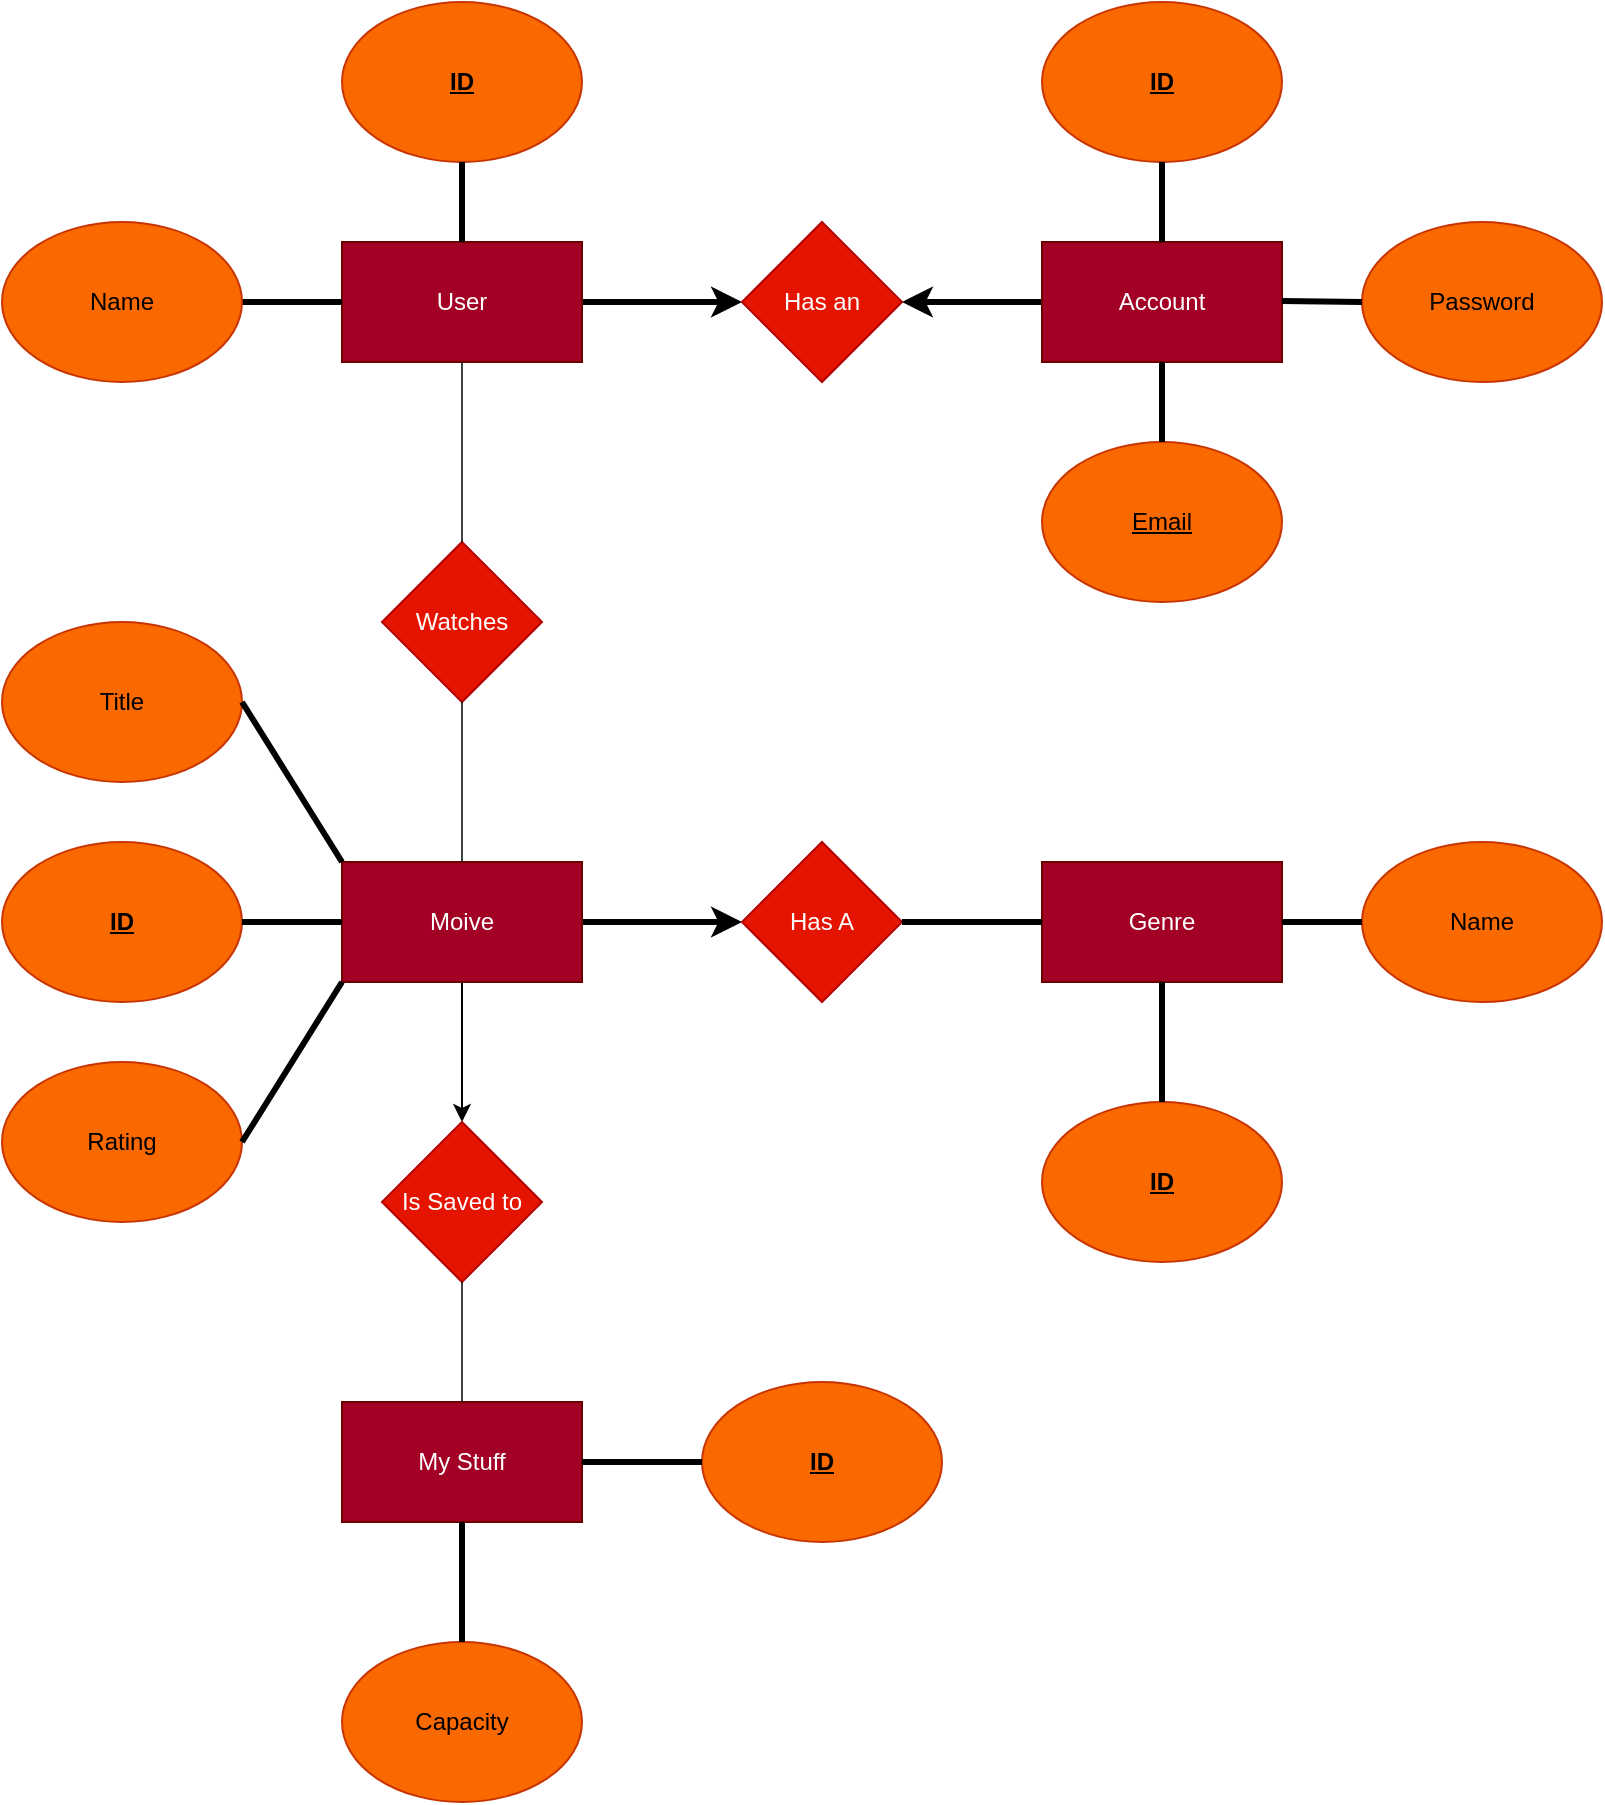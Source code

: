 <mxfile><diagram id="81bfyEdujccl6jU4aQsM" name="Page-1"><mxGraphModel dx="1637" dy="1295" grid="1" gridSize="10" guides="1" tooltips="1" connect="1" arrows="1" fold="1" page="0" pageScale="1" pageWidth="850" pageHeight="1100" background="none" math="0" shadow="0"><root><mxCell id="0"/><mxCell id="1" parent="0"/><mxCell id="2" value="Genre" style="rounded=0;whiteSpace=wrap;html=1;fillColor=#a20025;fontColor=#ffffff;strokeColor=#6F0000;" parent="1" vertex="1"><mxGeometry x="500" y="390" width="120" height="60" as="geometry"/></mxCell><mxCell id="28" style="edgeStyle=none;html=1;exitX=1;exitY=0.5;exitDx=0;exitDy=0;entryX=0;entryY=0.5;entryDx=0;entryDy=0;strokeColor=default;strokeWidth=3;" parent="1" source="3" target="6" edge="1"><mxGeometry relative="1" as="geometry"/></mxCell><mxCell id="3" value="User" style="rounded=0;whiteSpace=wrap;html=1;fillColor=#a20025;fontColor=#ffffff;strokeColor=#6F0000;" parent="1" vertex="1"><mxGeometry x="150" y="80" width="120" height="60" as="geometry"/></mxCell><mxCell id="22" style="edgeStyle=none;html=1;exitX=1;exitY=0.5;exitDx=0;exitDy=0;entryX=0;entryY=0.5;entryDx=0;entryDy=0;strokeColor=default;strokeWidth=3;" parent="1" source="4" target="20" edge="1"><mxGeometry relative="1" as="geometry"/></mxCell><mxCell id="56" value="" style="edgeStyle=none;html=1;" edge="1" parent="1" source="4" target="23"><mxGeometry relative="1" as="geometry"/></mxCell><mxCell id="4" value="Moive" style="rounded=0;whiteSpace=wrap;html=1;fillColor=#a20025;fontColor=#ffffff;strokeColor=#6F0000;gradientColor=none;" parent="1" vertex="1"><mxGeometry x="150" y="390" width="120" height="60" as="geometry"/></mxCell><mxCell id="29" style="edgeStyle=none;html=1;exitX=0;exitY=0.5;exitDx=0;exitDy=0;entryX=1;entryY=0.5;entryDx=0;entryDy=0;strokeColor=default;strokeWidth=3;" parent="1" source="5" target="6" edge="1"><mxGeometry relative="1" as="geometry"/></mxCell><mxCell id="5" value="Account" style="rounded=0;whiteSpace=wrap;html=1;fillColor=#a20025;fontColor=#ffffff;strokeColor=#6F0000;" parent="1" vertex="1"><mxGeometry x="500" y="80" width="120" height="60" as="geometry"/></mxCell><mxCell id="6" value="Has an" style="rhombus;whiteSpace=wrap;html=1;fillColor=#e51400;fontColor=#ffffff;strokeColor=#B20000;" parent="1" vertex="1"><mxGeometry x="350" y="70" width="80" height="80" as="geometry"/></mxCell><mxCell id="11" value="Password" style="ellipse;whiteSpace=wrap;html=1;fillColor=#fa6800;fontColor=#000000;strokeColor=#C73500;" parent="1" vertex="1"><mxGeometry x="660" y="70" width="120" height="80" as="geometry"/></mxCell><mxCell id="12" value="&lt;u&gt;&lt;b&gt;ID&lt;/b&gt;&lt;/u&gt;" style="ellipse;whiteSpace=wrap;html=1;fillColor=#fa6800;fontColor=#000000;strokeColor=#C73500;" parent="1" vertex="1"><mxGeometry x="500" y="-40" width="120" height="80" as="geometry"/></mxCell><mxCell id="13" value="&lt;u&gt;Email&lt;/u&gt;" style="ellipse;whiteSpace=wrap;html=1;fillColor=#fa6800;fontColor=#000000;strokeColor=#C73500;" parent="1" vertex="1"><mxGeometry x="500" y="180" width="120" height="80" as="geometry"/></mxCell><mxCell id="16" value="" style="endArrow=none;html=1;strokeColor=default;exitX=0.5;exitY=1;exitDx=0;exitDy=0;entryX=0.5;entryY=0;entryDx=0;entryDy=0;fontStyle=0;strokeWidth=3;" parent="1" source="12" target="5" edge="1"><mxGeometry width="50" height="50" relative="1" as="geometry"><mxPoint x="470" y="40" as="sourcePoint"/><mxPoint x="580" y="40" as="targetPoint"/></mxGeometry></mxCell><mxCell id="17" value="" style="endArrow=none;html=1;strokeColor=default;exitX=1;exitY=0.5;exitDx=0;exitDy=0;entryX=0;entryY=0.5;entryDx=0;entryDy=0;fontStyle=0;strokeWidth=3;" parent="1" target="11" edge="1"><mxGeometry width="50" height="50" relative="1" as="geometry"><mxPoint x="620" y="109.5" as="sourcePoint"/><mxPoint x="730" y="109.5" as="targetPoint"/></mxGeometry></mxCell><mxCell id="18" value="" style="endArrow=none;html=1;strokeColor=default;exitX=0.5;exitY=1;exitDx=0;exitDy=0;entryX=0.5;entryY=0;entryDx=0;entryDy=0;fontStyle=0;strokeWidth=3;" parent="1" source="5" target="13" edge="1"><mxGeometry width="50" height="50" relative="1" as="geometry"><mxPoint x="540" y="180" as="sourcePoint"/><mxPoint x="650" y="180" as="targetPoint"/></mxGeometry></mxCell><mxCell id="19" value="Watches" style="rhombus;whiteSpace=wrap;html=1;fillColor=#e51400;fontColor=#ffffff;strokeColor=#B20000;" parent="1" vertex="1"><mxGeometry x="170" y="230" width="80" height="80" as="geometry"/></mxCell><mxCell id="20" value="Has A" style="rhombus;whiteSpace=wrap;html=1;fillColor=#e51400;fontColor=#ffffff;strokeColor=#B20000;" parent="1" vertex="1"><mxGeometry x="350" y="380" width="80" height="80" as="geometry"/></mxCell><mxCell id="21" value="" style="endArrow=none;html=1;strokeColor=default;entryX=0;entryY=0.5;entryDx=0;entryDy=0;fontStyle=0;strokeWidth=3;exitX=1;exitY=0.5;exitDx=0;exitDy=0;" parent="1" source="20" target="2" edge="1"><mxGeometry width="50" height="50" relative="1" as="geometry"><mxPoint x="440" y="390.5" as="sourcePoint"/><mxPoint x="510" y="390" as="targetPoint"/></mxGeometry></mxCell><mxCell id="23" value="Is Saved to" style="rhombus;whiteSpace=wrap;html=1;fillColor=#e51400;fontColor=#ffffff;strokeColor=#B20000;" parent="1" vertex="1"><mxGeometry x="170" y="520" width="80" height="80" as="geometry"/></mxCell><mxCell id="24" value="My Stuff" style="rounded=0;whiteSpace=wrap;html=1;fillColor=#a20025;fontColor=#ffffff;strokeColor=#6F0000;" parent="1" vertex="1"><mxGeometry x="150" y="660" width="120" height="60" as="geometry"/></mxCell><mxCell id="25" value="" style="endArrow=none;html=1;strokeColor=default;exitX=0.5;exitY=1;exitDx=0;exitDy=0;entryX=0.5;entryY=0;entryDx=0;entryDy=0;fontStyle=0;strokeWidth=0.75;" parent="1" source="3" target="19" edge="1"><mxGeometry width="50" height="50" relative="1" as="geometry"><mxPoint x="280" y="120" as="sourcePoint"/><mxPoint x="360" y="120" as="targetPoint"/></mxGeometry></mxCell><mxCell id="27" value="" style="endArrow=none;html=1;strokeColor=default;exitX=0.5;exitY=0;exitDx=0;exitDy=0;entryX=0.5;entryY=1;entryDx=0;entryDy=0;fontStyle=0;strokeWidth=0.75;" parent="1" source="4" target="19" edge="1"><mxGeometry width="50" height="50" relative="1" as="geometry"><mxPoint x="220" y="150" as="sourcePoint"/><mxPoint x="220" y="240" as="targetPoint"/></mxGeometry></mxCell><mxCell id="30" value="&lt;u&gt;&lt;b&gt;ID&lt;/b&gt;&lt;/u&gt;" style="ellipse;whiteSpace=wrap;html=1;fillColor=#fa6800;fontColor=#000000;strokeColor=#C73500;" parent="1" vertex="1"><mxGeometry x="150" y="-40" width="120" height="80" as="geometry"/></mxCell><mxCell id="36" value="Title" style="ellipse;whiteSpace=wrap;html=1;fillColor=#fa6800;fontColor=#000000;strokeColor=#C73500;" parent="1" vertex="1"><mxGeometry x="-20" y="270" width="120" height="80" as="geometry"/></mxCell><mxCell id="37" value="" style="endArrow=none;html=1;strokeColor=default;entryX=1;entryY=0.5;entryDx=0;entryDy=0;fontStyle=0;strokeWidth=3;exitX=0;exitY=0;exitDx=0;exitDy=0;" parent="1" source="4" target="36" edge="1"><mxGeometry width="50" height="50" relative="1" as="geometry"><mxPoint x="440.0" y="430" as="sourcePoint"/><mxPoint x="530.0" y="430" as="targetPoint"/></mxGeometry></mxCell><mxCell id="38" value="" style="endArrow=none;html=1;strokeColor=default;entryX=0.5;entryY=1;entryDx=0;entryDy=0;fontStyle=0;strokeWidth=3;exitX=0.5;exitY=0;exitDx=0;exitDy=0;" parent="1" source="3" target="30" edge="1"><mxGeometry width="50" height="50" relative="1" as="geometry"><mxPoint x="450.0" y="440" as="sourcePoint"/><mxPoint x="540.0" y="440" as="targetPoint"/></mxGeometry></mxCell><mxCell id="39" value="Name" style="ellipse;whiteSpace=wrap;html=1;fillColor=#fa6800;fontColor=#000000;strokeColor=#C73500;" parent="1" vertex="1"><mxGeometry x="660" y="380" width="120" height="80" as="geometry"/></mxCell><mxCell id="40" value="" style="endArrow=none;html=1;strokeColor=default;entryX=0;entryY=0.5;entryDx=0;entryDy=0;fontStyle=0;strokeWidth=3;exitX=1;exitY=0.5;exitDx=0;exitDy=0;" parent="1" source="2" target="39" edge="1"><mxGeometry width="50" height="50" relative="1" as="geometry"><mxPoint x="440.0" y="430" as="sourcePoint"/><mxPoint x="530.0" y="430" as="targetPoint"/></mxGeometry></mxCell><mxCell id="41" value="Rating" style="ellipse;whiteSpace=wrap;html=1;fillColor=#fa6800;fontColor=#000000;strokeColor=#C73500;" parent="1" vertex="1"><mxGeometry x="-20" y="490" width="120" height="80" as="geometry"/></mxCell><mxCell id="42" value="" style="endArrow=none;html=1;strokeColor=default;entryX=1;entryY=0.5;entryDx=0;entryDy=0;fontStyle=0;strokeWidth=3;exitX=0;exitY=1;exitDx=0;exitDy=0;" parent="1" source="4" target="41" edge="1"><mxGeometry width="50" height="50" relative="1" as="geometry"><mxPoint x="160" y="400" as="sourcePoint"/><mxPoint x="110" y="360" as="targetPoint"/></mxGeometry></mxCell><mxCell id="43" value="Capacity" style="ellipse;whiteSpace=wrap;html=1;fillColor=#fa6800;fontColor=#000000;strokeColor=#C73500;" parent="1" vertex="1"><mxGeometry x="150" y="780" width="120" height="80" as="geometry"/></mxCell><mxCell id="45" value="" style="endArrow=none;html=1;strokeColor=default;exitX=0.5;exitY=0;exitDx=0;exitDy=0;entryX=0.5;entryY=1;entryDx=0;entryDy=0;fontStyle=0;strokeWidth=0.75;" parent="1" source="24" target="23" edge="1"><mxGeometry width="50" height="50" relative="1" as="geometry"><mxPoint x="230" y="410" as="sourcePoint"/><mxPoint x="230" y="330" as="targetPoint"/></mxGeometry></mxCell><mxCell id="46" value="" style="endArrow=none;html=1;strokeColor=default;entryX=0.5;entryY=1;entryDx=0;entryDy=0;fontStyle=0;strokeWidth=3;exitX=0.5;exitY=0;exitDx=0;exitDy=0;" parent="1" source="43" target="24" edge="1"><mxGeometry width="50" height="50" relative="1" as="geometry"><mxPoint x="160" y="460" as="sourcePoint"/><mxPoint x="110" y="520" as="targetPoint"/></mxGeometry></mxCell><mxCell id="47" value="&lt;u&gt;&lt;b&gt;ID&lt;/b&gt;&lt;/u&gt;" style="ellipse;whiteSpace=wrap;html=1;fillColor=#fa6800;fontColor=#000000;strokeColor=#C73500;" parent="1" vertex="1"><mxGeometry x="330" y="650" width="120" height="80" as="geometry"/></mxCell><mxCell id="48" value="" style="endArrow=none;html=1;strokeColor=default;entryX=1;entryY=0.5;entryDx=0;entryDy=0;fontStyle=0;strokeWidth=3;exitX=0;exitY=0.5;exitDx=0;exitDy=0;" parent="1" source="47" target="24" edge="1"><mxGeometry width="50" height="50" relative="1" as="geometry"><mxPoint x="220.0" y="790" as="sourcePoint"/><mxPoint x="220.0" y="730" as="targetPoint"/></mxGeometry></mxCell><mxCell id="49" value="" style="endArrow=none;html=1;strokeColor=default;entryX=0;entryY=0.5;entryDx=0;entryDy=0;fontStyle=0;strokeWidth=3;exitX=1;exitY=0.5;exitDx=0;exitDy=0;" parent="1" source="50" target="3" edge="1"><mxGeometry width="50" height="50" relative="1" as="geometry"><mxPoint x="60" y="170" as="sourcePoint"/><mxPoint x="230.0" y="740" as="targetPoint"/></mxGeometry></mxCell><mxCell id="50" value="Name" style="ellipse;whiteSpace=wrap;html=1;fillColor=#fa6800;fontColor=#000000;strokeColor=#C73500;" parent="1" vertex="1"><mxGeometry x="-20" y="70" width="120" height="80" as="geometry"/></mxCell><mxCell id="51" value="&lt;u&gt;&lt;b&gt;ID&lt;/b&gt;&lt;/u&gt;" style="ellipse;whiteSpace=wrap;html=1;fillColor=#fa6800;fontColor=#000000;strokeColor=#C73500;" vertex="1" parent="1"><mxGeometry x="500" y="510" width="120" height="80" as="geometry"/></mxCell><mxCell id="52" value="&lt;u&gt;&lt;b&gt;ID&lt;/b&gt;&lt;/u&gt;" style="ellipse;whiteSpace=wrap;html=1;fillColor=#fa6800;fontColor=#000000;strokeColor=#C73500;" vertex="1" parent="1"><mxGeometry x="-20" y="380" width="120" height="80" as="geometry"/></mxCell><mxCell id="53" value="" style="endArrow=none;html=1;strokeColor=default;entryX=0;entryY=0.5;entryDx=0;entryDy=0;fontStyle=0;strokeWidth=3;exitX=1;exitY=0.5;exitDx=0;exitDy=0;" edge="1" parent="1" source="52" target="4"><mxGeometry width="50" height="50" relative="1" as="geometry"><mxPoint x="160.0" y="400" as="sourcePoint"/><mxPoint x="120.0" y="320" as="targetPoint"/></mxGeometry></mxCell><mxCell id="55" value="" style="endArrow=none;html=1;strokeColor=default;entryX=0.5;entryY=1;entryDx=0;entryDy=0;fontStyle=0;strokeWidth=3;exitX=0.5;exitY=0;exitDx=0;exitDy=0;" edge="1" parent="1" source="51" target="2"><mxGeometry width="50" height="50" relative="1" as="geometry"><mxPoint x="170.0" y="410" as="sourcePoint"/><mxPoint x="130.0" y="330" as="targetPoint"/></mxGeometry></mxCell></root></mxGraphModel></diagram></mxfile>